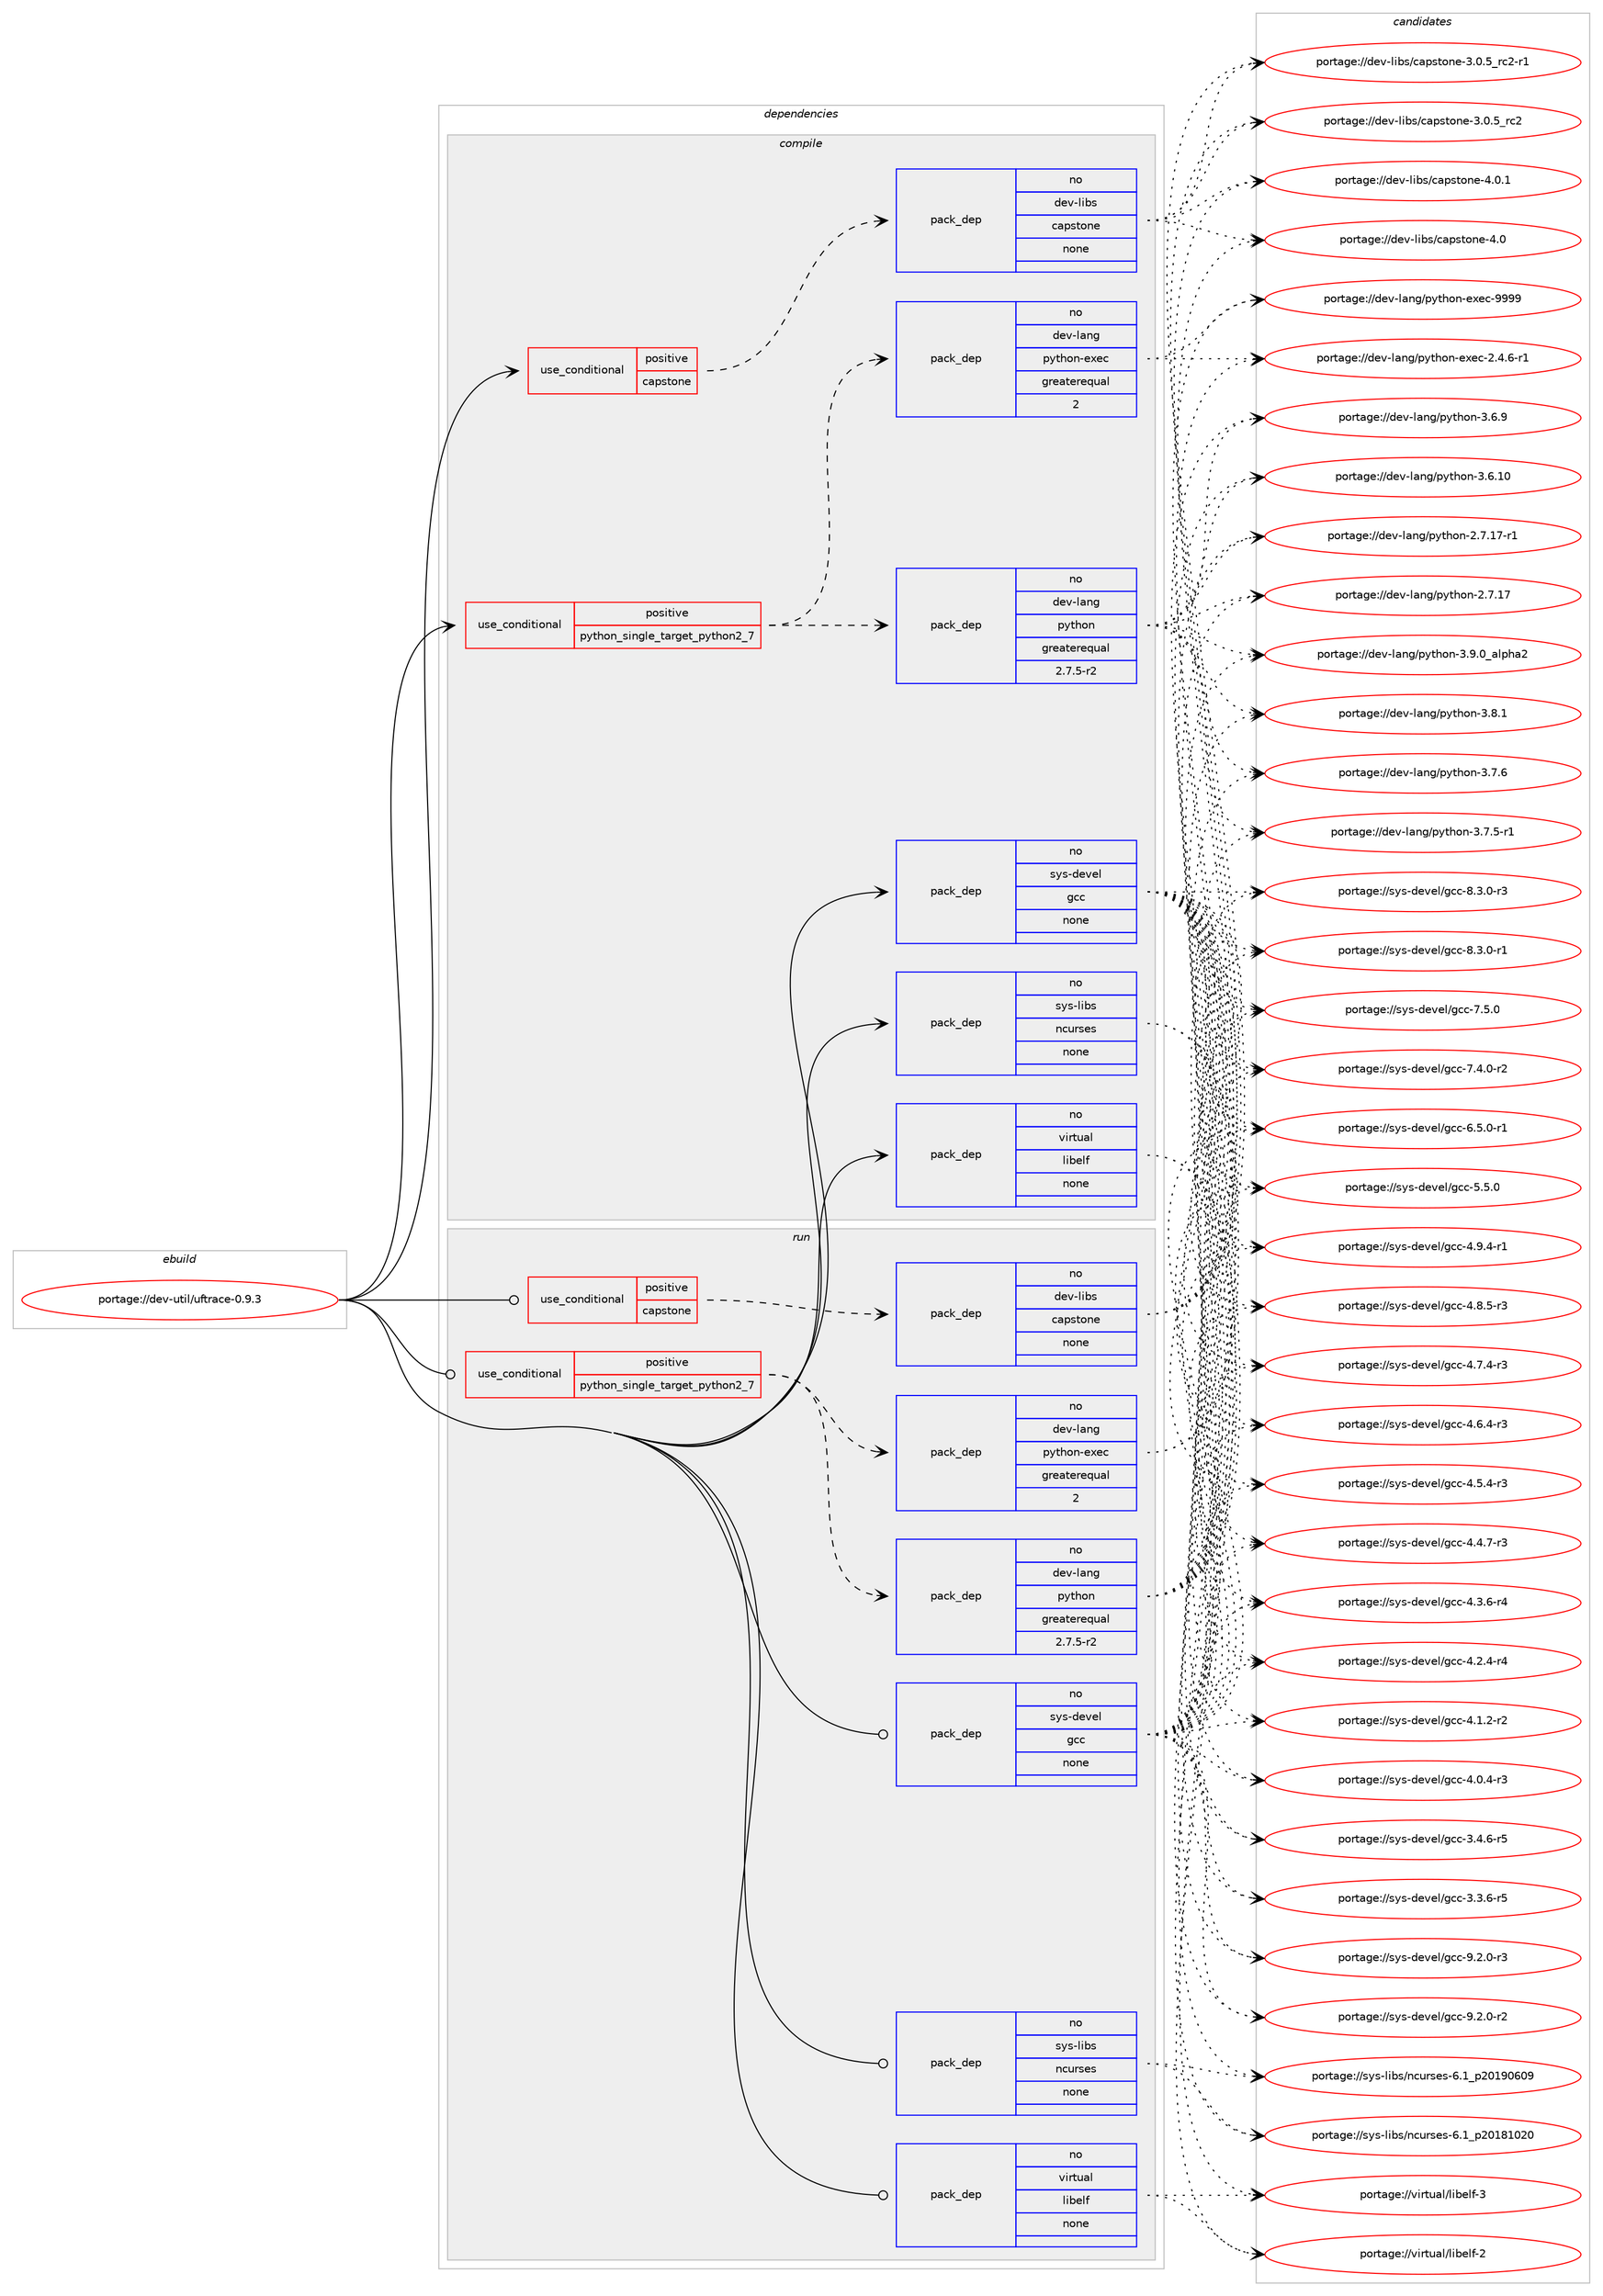 digraph prolog {

# *************
# Graph options
# *************

newrank=true;
concentrate=true;
compound=true;
graph [rankdir=LR,fontname=Helvetica,fontsize=10,ranksep=1.5];#, ranksep=2.5, nodesep=0.2];
edge  [arrowhead=vee];
node  [fontname=Helvetica,fontsize=10];

# **********
# The ebuild
# **********

subgraph cluster_leftcol {
color=gray;
label=<<i>ebuild</i>>;
id [label="portage://dev-util/uftrace-0.9.3", color=red, width=4, href="../dev-util/uftrace-0.9.3.svg"];
}

# ****************
# The dependencies
# ****************

subgraph cluster_midcol {
color=gray;
label=<<i>dependencies</i>>;
subgraph cluster_compile {
fillcolor="#eeeeee";
style=filled;
label=<<i>compile</i>>;
subgraph cond61438 {
dependency296762 [label=<<TABLE BORDER="0" CELLBORDER="1" CELLSPACING="0" CELLPADDING="4"><TR><TD ROWSPAN="3" CELLPADDING="10">use_conditional</TD></TR><TR><TD>positive</TD></TR><TR><TD>capstone</TD></TR></TABLE>>, shape=none, color=red];
subgraph pack230744 {
dependency296763 [label=<<TABLE BORDER="0" CELLBORDER="1" CELLSPACING="0" CELLPADDING="4" WIDTH="220"><TR><TD ROWSPAN="6" CELLPADDING="30">pack_dep</TD></TR><TR><TD WIDTH="110">no</TD></TR><TR><TD>dev-libs</TD></TR><TR><TD>capstone</TD></TR><TR><TD>none</TD></TR><TR><TD></TD></TR></TABLE>>, shape=none, color=blue];
}
dependency296762:e -> dependency296763:w [weight=20,style="dashed",arrowhead="vee"];
}
id:e -> dependency296762:w [weight=20,style="solid",arrowhead="vee"];
subgraph cond61439 {
dependency296764 [label=<<TABLE BORDER="0" CELLBORDER="1" CELLSPACING="0" CELLPADDING="4"><TR><TD ROWSPAN="3" CELLPADDING="10">use_conditional</TD></TR><TR><TD>positive</TD></TR><TR><TD>python_single_target_python2_7</TD></TR></TABLE>>, shape=none, color=red];
subgraph pack230745 {
dependency296765 [label=<<TABLE BORDER="0" CELLBORDER="1" CELLSPACING="0" CELLPADDING="4" WIDTH="220"><TR><TD ROWSPAN="6" CELLPADDING="30">pack_dep</TD></TR><TR><TD WIDTH="110">no</TD></TR><TR><TD>dev-lang</TD></TR><TR><TD>python</TD></TR><TR><TD>greaterequal</TD></TR><TR><TD>2.7.5-r2</TD></TR></TABLE>>, shape=none, color=blue];
}
dependency296764:e -> dependency296765:w [weight=20,style="dashed",arrowhead="vee"];
subgraph pack230746 {
dependency296766 [label=<<TABLE BORDER="0" CELLBORDER="1" CELLSPACING="0" CELLPADDING="4" WIDTH="220"><TR><TD ROWSPAN="6" CELLPADDING="30">pack_dep</TD></TR><TR><TD WIDTH="110">no</TD></TR><TR><TD>dev-lang</TD></TR><TR><TD>python-exec</TD></TR><TR><TD>greaterequal</TD></TR><TR><TD>2</TD></TR></TABLE>>, shape=none, color=blue];
}
dependency296764:e -> dependency296766:w [weight=20,style="dashed",arrowhead="vee"];
}
id:e -> dependency296764:w [weight=20,style="solid",arrowhead="vee"];
subgraph pack230747 {
dependency296767 [label=<<TABLE BORDER="0" CELLBORDER="1" CELLSPACING="0" CELLPADDING="4" WIDTH="220"><TR><TD ROWSPAN="6" CELLPADDING="30">pack_dep</TD></TR><TR><TD WIDTH="110">no</TD></TR><TR><TD>sys-devel</TD></TR><TR><TD>gcc</TD></TR><TR><TD>none</TD></TR><TR><TD></TD></TR></TABLE>>, shape=none, color=blue];
}
id:e -> dependency296767:w [weight=20,style="solid",arrowhead="vee"];
subgraph pack230748 {
dependency296768 [label=<<TABLE BORDER="0" CELLBORDER="1" CELLSPACING="0" CELLPADDING="4" WIDTH="220"><TR><TD ROWSPAN="6" CELLPADDING="30">pack_dep</TD></TR><TR><TD WIDTH="110">no</TD></TR><TR><TD>sys-libs</TD></TR><TR><TD>ncurses</TD></TR><TR><TD>none</TD></TR><TR><TD></TD></TR></TABLE>>, shape=none, color=blue];
}
id:e -> dependency296768:w [weight=20,style="solid",arrowhead="vee"];
subgraph pack230749 {
dependency296769 [label=<<TABLE BORDER="0" CELLBORDER="1" CELLSPACING="0" CELLPADDING="4" WIDTH="220"><TR><TD ROWSPAN="6" CELLPADDING="30">pack_dep</TD></TR><TR><TD WIDTH="110">no</TD></TR><TR><TD>virtual</TD></TR><TR><TD>libelf</TD></TR><TR><TD>none</TD></TR><TR><TD></TD></TR></TABLE>>, shape=none, color=blue];
}
id:e -> dependency296769:w [weight=20,style="solid",arrowhead="vee"];
}
subgraph cluster_compileandrun {
fillcolor="#eeeeee";
style=filled;
label=<<i>compile and run</i>>;
}
subgraph cluster_run {
fillcolor="#eeeeee";
style=filled;
label=<<i>run</i>>;
subgraph cond61440 {
dependency296770 [label=<<TABLE BORDER="0" CELLBORDER="1" CELLSPACING="0" CELLPADDING="4"><TR><TD ROWSPAN="3" CELLPADDING="10">use_conditional</TD></TR><TR><TD>positive</TD></TR><TR><TD>capstone</TD></TR></TABLE>>, shape=none, color=red];
subgraph pack230750 {
dependency296771 [label=<<TABLE BORDER="0" CELLBORDER="1" CELLSPACING="0" CELLPADDING="4" WIDTH="220"><TR><TD ROWSPAN="6" CELLPADDING="30">pack_dep</TD></TR><TR><TD WIDTH="110">no</TD></TR><TR><TD>dev-libs</TD></TR><TR><TD>capstone</TD></TR><TR><TD>none</TD></TR><TR><TD></TD></TR></TABLE>>, shape=none, color=blue];
}
dependency296770:e -> dependency296771:w [weight=20,style="dashed",arrowhead="vee"];
}
id:e -> dependency296770:w [weight=20,style="solid",arrowhead="odot"];
subgraph cond61441 {
dependency296772 [label=<<TABLE BORDER="0" CELLBORDER="1" CELLSPACING="0" CELLPADDING="4"><TR><TD ROWSPAN="3" CELLPADDING="10">use_conditional</TD></TR><TR><TD>positive</TD></TR><TR><TD>python_single_target_python2_7</TD></TR></TABLE>>, shape=none, color=red];
subgraph pack230751 {
dependency296773 [label=<<TABLE BORDER="0" CELLBORDER="1" CELLSPACING="0" CELLPADDING="4" WIDTH="220"><TR><TD ROWSPAN="6" CELLPADDING="30">pack_dep</TD></TR><TR><TD WIDTH="110">no</TD></TR><TR><TD>dev-lang</TD></TR><TR><TD>python</TD></TR><TR><TD>greaterequal</TD></TR><TR><TD>2.7.5-r2</TD></TR></TABLE>>, shape=none, color=blue];
}
dependency296772:e -> dependency296773:w [weight=20,style="dashed",arrowhead="vee"];
subgraph pack230752 {
dependency296774 [label=<<TABLE BORDER="0" CELLBORDER="1" CELLSPACING="0" CELLPADDING="4" WIDTH="220"><TR><TD ROWSPAN="6" CELLPADDING="30">pack_dep</TD></TR><TR><TD WIDTH="110">no</TD></TR><TR><TD>dev-lang</TD></TR><TR><TD>python-exec</TD></TR><TR><TD>greaterequal</TD></TR><TR><TD>2</TD></TR></TABLE>>, shape=none, color=blue];
}
dependency296772:e -> dependency296774:w [weight=20,style="dashed",arrowhead="vee"];
}
id:e -> dependency296772:w [weight=20,style="solid",arrowhead="odot"];
subgraph pack230753 {
dependency296775 [label=<<TABLE BORDER="0" CELLBORDER="1" CELLSPACING="0" CELLPADDING="4" WIDTH="220"><TR><TD ROWSPAN="6" CELLPADDING="30">pack_dep</TD></TR><TR><TD WIDTH="110">no</TD></TR><TR><TD>sys-devel</TD></TR><TR><TD>gcc</TD></TR><TR><TD>none</TD></TR><TR><TD></TD></TR></TABLE>>, shape=none, color=blue];
}
id:e -> dependency296775:w [weight=20,style="solid",arrowhead="odot"];
subgraph pack230754 {
dependency296776 [label=<<TABLE BORDER="0" CELLBORDER="1" CELLSPACING="0" CELLPADDING="4" WIDTH="220"><TR><TD ROWSPAN="6" CELLPADDING="30">pack_dep</TD></TR><TR><TD WIDTH="110">no</TD></TR><TR><TD>sys-libs</TD></TR><TR><TD>ncurses</TD></TR><TR><TD>none</TD></TR><TR><TD></TD></TR></TABLE>>, shape=none, color=blue];
}
id:e -> dependency296776:w [weight=20,style="solid",arrowhead="odot"];
subgraph pack230755 {
dependency296777 [label=<<TABLE BORDER="0" CELLBORDER="1" CELLSPACING="0" CELLPADDING="4" WIDTH="220"><TR><TD ROWSPAN="6" CELLPADDING="30">pack_dep</TD></TR><TR><TD WIDTH="110">no</TD></TR><TR><TD>virtual</TD></TR><TR><TD>libelf</TD></TR><TR><TD>none</TD></TR><TR><TD></TD></TR></TABLE>>, shape=none, color=blue];
}
id:e -> dependency296777:w [weight=20,style="solid",arrowhead="odot"];
}
}

# **************
# The candidates
# **************

subgraph cluster_choices {
rank=same;
color=gray;
label=<<i>candidates</i>>;

subgraph choice230744 {
color=black;
nodesep=1;
choice1001011184510810598115479997112115116111110101455246484649 [label="portage://dev-libs/capstone-4.0.1", color=red, width=4,href="../dev-libs/capstone-4.0.1.svg"];
choice100101118451081059811547999711211511611111010145524648 [label="portage://dev-libs/capstone-4.0", color=red, width=4,href="../dev-libs/capstone-4.0.svg"];
choice10010111845108105981154799971121151161111101014551464846539511499504511449 [label="portage://dev-libs/capstone-3.0.5_rc2-r1", color=red, width=4,href="../dev-libs/capstone-3.0.5_rc2-r1.svg"];
choice1001011184510810598115479997112115116111110101455146484653951149950 [label="portage://dev-libs/capstone-3.0.5_rc2", color=red, width=4,href="../dev-libs/capstone-3.0.5_rc2.svg"];
dependency296763:e -> choice1001011184510810598115479997112115116111110101455246484649:w [style=dotted,weight="100"];
dependency296763:e -> choice100101118451081059811547999711211511611111010145524648:w [style=dotted,weight="100"];
dependency296763:e -> choice10010111845108105981154799971121151161111101014551464846539511499504511449:w [style=dotted,weight="100"];
dependency296763:e -> choice1001011184510810598115479997112115116111110101455146484653951149950:w [style=dotted,weight="100"];
}
subgraph choice230745 {
color=black;
nodesep=1;
choice10010111845108971101034711212111610411111045514657464895971081121049750 [label="portage://dev-lang/python-3.9.0_alpha2", color=red, width=4,href="../dev-lang/python-3.9.0_alpha2.svg"];
choice100101118451089711010347112121116104111110455146564649 [label="portage://dev-lang/python-3.8.1", color=red, width=4,href="../dev-lang/python-3.8.1.svg"];
choice100101118451089711010347112121116104111110455146554654 [label="portage://dev-lang/python-3.7.6", color=red, width=4,href="../dev-lang/python-3.7.6.svg"];
choice1001011184510897110103471121211161041111104551465546534511449 [label="portage://dev-lang/python-3.7.5-r1", color=red, width=4,href="../dev-lang/python-3.7.5-r1.svg"];
choice100101118451089711010347112121116104111110455146544657 [label="portage://dev-lang/python-3.6.9", color=red, width=4,href="../dev-lang/python-3.6.9.svg"];
choice10010111845108971101034711212111610411111045514654464948 [label="portage://dev-lang/python-3.6.10", color=red, width=4,href="../dev-lang/python-3.6.10.svg"];
choice100101118451089711010347112121116104111110455046554649554511449 [label="portage://dev-lang/python-2.7.17-r1", color=red, width=4,href="../dev-lang/python-2.7.17-r1.svg"];
choice10010111845108971101034711212111610411111045504655464955 [label="portage://dev-lang/python-2.7.17", color=red, width=4,href="../dev-lang/python-2.7.17.svg"];
dependency296765:e -> choice10010111845108971101034711212111610411111045514657464895971081121049750:w [style=dotted,weight="100"];
dependency296765:e -> choice100101118451089711010347112121116104111110455146564649:w [style=dotted,weight="100"];
dependency296765:e -> choice100101118451089711010347112121116104111110455146554654:w [style=dotted,weight="100"];
dependency296765:e -> choice1001011184510897110103471121211161041111104551465546534511449:w [style=dotted,weight="100"];
dependency296765:e -> choice100101118451089711010347112121116104111110455146544657:w [style=dotted,weight="100"];
dependency296765:e -> choice10010111845108971101034711212111610411111045514654464948:w [style=dotted,weight="100"];
dependency296765:e -> choice100101118451089711010347112121116104111110455046554649554511449:w [style=dotted,weight="100"];
dependency296765:e -> choice10010111845108971101034711212111610411111045504655464955:w [style=dotted,weight="100"];
}
subgraph choice230746 {
color=black;
nodesep=1;
choice10010111845108971101034711212111610411111045101120101994557575757 [label="portage://dev-lang/python-exec-9999", color=red, width=4,href="../dev-lang/python-exec-9999.svg"];
choice10010111845108971101034711212111610411111045101120101994550465246544511449 [label="portage://dev-lang/python-exec-2.4.6-r1", color=red, width=4,href="../dev-lang/python-exec-2.4.6-r1.svg"];
dependency296766:e -> choice10010111845108971101034711212111610411111045101120101994557575757:w [style=dotted,weight="100"];
dependency296766:e -> choice10010111845108971101034711212111610411111045101120101994550465246544511449:w [style=dotted,weight="100"];
}
subgraph choice230747 {
color=black;
nodesep=1;
choice115121115451001011181011084710399994557465046484511451 [label="portage://sys-devel/gcc-9.2.0-r3", color=red, width=4,href="../sys-devel/gcc-9.2.0-r3.svg"];
choice115121115451001011181011084710399994557465046484511450 [label="portage://sys-devel/gcc-9.2.0-r2", color=red, width=4,href="../sys-devel/gcc-9.2.0-r2.svg"];
choice115121115451001011181011084710399994556465146484511451 [label="portage://sys-devel/gcc-8.3.0-r3", color=red, width=4,href="../sys-devel/gcc-8.3.0-r3.svg"];
choice115121115451001011181011084710399994556465146484511449 [label="portage://sys-devel/gcc-8.3.0-r1", color=red, width=4,href="../sys-devel/gcc-8.3.0-r1.svg"];
choice11512111545100101118101108471039999455546534648 [label="portage://sys-devel/gcc-7.5.0", color=red, width=4,href="../sys-devel/gcc-7.5.0.svg"];
choice115121115451001011181011084710399994555465246484511450 [label="portage://sys-devel/gcc-7.4.0-r2", color=red, width=4,href="../sys-devel/gcc-7.4.0-r2.svg"];
choice115121115451001011181011084710399994554465346484511449 [label="portage://sys-devel/gcc-6.5.0-r1", color=red, width=4,href="../sys-devel/gcc-6.5.0-r1.svg"];
choice11512111545100101118101108471039999455346534648 [label="portage://sys-devel/gcc-5.5.0", color=red, width=4,href="../sys-devel/gcc-5.5.0.svg"];
choice115121115451001011181011084710399994552465746524511449 [label="portage://sys-devel/gcc-4.9.4-r1", color=red, width=4,href="../sys-devel/gcc-4.9.4-r1.svg"];
choice115121115451001011181011084710399994552465646534511451 [label="portage://sys-devel/gcc-4.8.5-r3", color=red, width=4,href="../sys-devel/gcc-4.8.5-r3.svg"];
choice115121115451001011181011084710399994552465546524511451 [label="portage://sys-devel/gcc-4.7.4-r3", color=red, width=4,href="../sys-devel/gcc-4.7.4-r3.svg"];
choice115121115451001011181011084710399994552465446524511451 [label="portage://sys-devel/gcc-4.6.4-r3", color=red, width=4,href="../sys-devel/gcc-4.6.4-r3.svg"];
choice115121115451001011181011084710399994552465346524511451 [label="portage://sys-devel/gcc-4.5.4-r3", color=red, width=4,href="../sys-devel/gcc-4.5.4-r3.svg"];
choice115121115451001011181011084710399994552465246554511451 [label="portage://sys-devel/gcc-4.4.7-r3", color=red, width=4,href="../sys-devel/gcc-4.4.7-r3.svg"];
choice115121115451001011181011084710399994552465146544511452 [label="portage://sys-devel/gcc-4.3.6-r4", color=red, width=4,href="../sys-devel/gcc-4.3.6-r4.svg"];
choice115121115451001011181011084710399994552465046524511452 [label="portage://sys-devel/gcc-4.2.4-r4", color=red, width=4,href="../sys-devel/gcc-4.2.4-r4.svg"];
choice115121115451001011181011084710399994552464946504511450 [label="portage://sys-devel/gcc-4.1.2-r2", color=red, width=4,href="../sys-devel/gcc-4.1.2-r2.svg"];
choice115121115451001011181011084710399994552464846524511451 [label="portage://sys-devel/gcc-4.0.4-r3", color=red, width=4,href="../sys-devel/gcc-4.0.4-r3.svg"];
choice115121115451001011181011084710399994551465246544511453 [label="portage://sys-devel/gcc-3.4.6-r5", color=red, width=4,href="../sys-devel/gcc-3.4.6-r5.svg"];
choice115121115451001011181011084710399994551465146544511453 [label="portage://sys-devel/gcc-3.3.6-r5", color=red, width=4,href="../sys-devel/gcc-3.3.6-r5.svg"];
dependency296767:e -> choice115121115451001011181011084710399994557465046484511451:w [style=dotted,weight="100"];
dependency296767:e -> choice115121115451001011181011084710399994557465046484511450:w [style=dotted,weight="100"];
dependency296767:e -> choice115121115451001011181011084710399994556465146484511451:w [style=dotted,weight="100"];
dependency296767:e -> choice115121115451001011181011084710399994556465146484511449:w [style=dotted,weight="100"];
dependency296767:e -> choice11512111545100101118101108471039999455546534648:w [style=dotted,weight="100"];
dependency296767:e -> choice115121115451001011181011084710399994555465246484511450:w [style=dotted,weight="100"];
dependency296767:e -> choice115121115451001011181011084710399994554465346484511449:w [style=dotted,weight="100"];
dependency296767:e -> choice11512111545100101118101108471039999455346534648:w [style=dotted,weight="100"];
dependency296767:e -> choice115121115451001011181011084710399994552465746524511449:w [style=dotted,weight="100"];
dependency296767:e -> choice115121115451001011181011084710399994552465646534511451:w [style=dotted,weight="100"];
dependency296767:e -> choice115121115451001011181011084710399994552465546524511451:w [style=dotted,weight="100"];
dependency296767:e -> choice115121115451001011181011084710399994552465446524511451:w [style=dotted,weight="100"];
dependency296767:e -> choice115121115451001011181011084710399994552465346524511451:w [style=dotted,weight="100"];
dependency296767:e -> choice115121115451001011181011084710399994552465246554511451:w [style=dotted,weight="100"];
dependency296767:e -> choice115121115451001011181011084710399994552465146544511452:w [style=dotted,weight="100"];
dependency296767:e -> choice115121115451001011181011084710399994552465046524511452:w [style=dotted,weight="100"];
dependency296767:e -> choice115121115451001011181011084710399994552464946504511450:w [style=dotted,weight="100"];
dependency296767:e -> choice115121115451001011181011084710399994552464846524511451:w [style=dotted,weight="100"];
dependency296767:e -> choice115121115451001011181011084710399994551465246544511453:w [style=dotted,weight="100"];
dependency296767:e -> choice115121115451001011181011084710399994551465146544511453:w [style=dotted,weight="100"];
}
subgraph choice230748 {
color=black;
nodesep=1;
choice1151211154510810598115471109911711411510111545544649951125048495748544857 [label="portage://sys-libs/ncurses-6.1_p20190609", color=red, width=4,href="../sys-libs/ncurses-6.1_p20190609.svg"];
choice1151211154510810598115471109911711411510111545544649951125048495649485048 [label="portage://sys-libs/ncurses-6.1_p20181020", color=red, width=4,href="../sys-libs/ncurses-6.1_p20181020.svg"];
dependency296768:e -> choice1151211154510810598115471109911711411510111545544649951125048495748544857:w [style=dotted,weight="100"];
dependency296768:e -> choice1151211154510810598115471109911711411510111545544649951125048495649485048:w [style=dotted,weight="100"];
}
subgraph choice230749 {
color=black;
nodesep=1;
choice1181051141161179710847108105981011081024551 [label="portage://virtual/libelf-3", color=red, width=4,href="../virtual/libelf-3.svg"];
choice1181051141161179710847108105981011081024550 [label="portage://virtual/libelf-2", color=red, width=4,href="../virtual/libelf-2.svg"];
dependency296769:e -> choice1181051141161179710847108105981011081024551:w [style=dotted,weight="100"];
dependency296769:e -> choice1181051141161179710847108105981011081024550:w [style=dotted,weight="100"];
}
subgraph choice230750 {
color=black;
nodesep=1;
choice1001011184510810598115479997112115116111110101455246484649 [label="portage://dev-libs/capstone-4.0.1", color=red, width=4,href="../dev-libs/capstone-4.0.1.svg"];
choice100101118451081059811547999711211511611111010145524648 [label="portage://dev-libs/capstone-4.0", color=red, width=4,href="../dev-libs/capstone-4.0.svg"];
choice10010111845108105981154799971121151161111101014551464846539511499504511449 [label="portage://dev-libs/capstone-3.0.5_rc2-r1", color=red, width=4,href="../dev-libs/capstone-3.0.5_rc2-r1.svg"];
choice1001011184510810598115479997112115116111110101455146484653951149950 [label="portage://dev-libs/capstone-3.0.5_rc2", color=red, width=4,href="../dev-libs/capstone-3.0.5_rc2.svg"];
dependency296771:e -> choice1001011184510810598115479997112115116111110101455246484649:w [style=dotted,weight="100"];
dependency296771:e -> choice100101118451081059811547999711211511611111010145524648:w [style=dotted,weight="100"];
dependency296771:e -> choice10010111845108105981154799971121151161111101014551464846539511499504511449:w [style=dotted,weight="100"];
dependency296771:e -> choice1001011184510810598115479997112115116111110101455146484653951149950:w [style=dotted,weight="100"];
}
subgraph choice230751 {
color=black;
nodesep=1;
choice10010111845108971101034711212111610411111045514657464895971081121049750 [label="portage://dev-lang/python-3.9.0_alpha2", color=red, width=4,href="../dev-lang/python-3.9.0_alpha2.svg"];
choice100101118451089711010347112121116104111110455146564649 [label="portage://dev-lang/python-3.8.1", color=red, width=4,href="../dev-lang/python-3.8.1.svg"];
choice100101118451089711010347112121116104111110455146554654 [label="portage://dev-lang/python-3.7.6", color=red, width=4,href="../dev-lang/python-3.7.6.svg"];
choice1001011184510897110103471121211161041111104551465546534511449 [label="portage://dev-lang/python-3.7.5-r1", color=red, width=4,href="../dev-lang/python-3.7.5-r1.svg"];
choice100101118451089711010347112121116104111110455146544657 [label="portage://dev-lang/python-3.6.9", color=red, width=4,href="../dev-lang/python-3.6.9.svg"];
choice10010111845108971101034711212111610411111045514654464948 [label="portage://dev-lang/python-3.6.10", color=red, width=4,href="../dev-lang/python-3.6.10.svg"];
choice100101118451089711010347112121116104111110455046554649554511449 [label="portage://dev-lang/python-2.7.17-r1", color=red, width=4,href="../dev-lang/python-2.7.17-r1.svg"];
choice10010111845108971101034711212111610411111045504655464955 [label="portage://dev-lang/python-2.7.17", color=red, width=4,href="../dev-lang/python-2.7.17.svg"];
dependency296773:e -> choice10010111845108971101034711212111610411111045514657464895971081121049750:w [style=dotted,weight="100"];
dependency296773:e -> choice100101118451089711010347112121116104111110455146564649:w [style=dotted,weight="100"];
dependency296773:e -> choice100101118451089711010347112121116104111110455146554654:w [style=dotted,weight="100"];
dependency296773:e -> choice1001011184510897110103471121211161041111104551465546534511449:w [style=dotted,weight="100"];
dependency296773:e -> choice100101118451089711010347112121116104111110455146544657:w [style=dotted,weight="100"];
dependency296773:e -> choice10010111845108971101034711212111610411111045514654464948:w [style=dotted,weight="100"];
dependency296773:e -> choice100101118451089711010347112121116104111110455046554649554511449:w [style=dotted,weight="100"];
dependency296773:e -> choice10010111845108971101034711212111610411111045504655464955:w [style=dotted,weight="100"];
}
subgraph choice230752 {
color=black;
nodesep=1;
choice10010111845108971101034711212111610411111045101120101994557575757 [label="portage://dev-lang/python-exec-9999", color=red, width=4,href="../dev-lang/python-exec-9999.svg"];
choice10010111845108971101034711212111610411111045101120101994550465246544511449 [label="portage://dev-lang/python-exec-2.4.6-r1", color=red, width=4,href="../dev-lang/python-exec-2.4.6-r1.svg"];
dependency296774:e -> choice10010111845108971101034711212111610411111045101120101994557575757:w [style=dotted,weight="100"];
dependency296774:e -> choice10010111845108971101034711212111610411111045101120101994550465246544511449:w [style=dotted,weight="100"];
}
subgraph choice230753 {
color=black;
nodesep=1;
choice115121115451001011181011084710399994557465046484511451 [label="portage://sys-devel/gcc-9.2.0-r3", color=red, width=4,href="../sys-devel/gcc-9.2.0-r3.svg"];
choice115121115451001011181011084710399994557465046484511450 [label="portage://sys-devel/gcc-9.2.0-r2", color=red, width=4,href="../sys-devel/gcc-9.2.0-r2.svg"];
choice115121115451001011181011084710399994556465146484511451 [label="portage://sys-devel/gcc-8.3.0-r3", color=red, width=4,href="../sys-devel/gcc-8.3.0-r3.svg"];
choice115121115451001011181011084710399994556465146484511449 [label="portage://sys-devel/gcc-8.3.0-r1", color=red, width=4,href="../sys-devel/gcc-8.3.0-r1.svg"];
choice11512111545100101118101108471039999455546534648 [label="portage://sys-devel/gcc-7.5.0", color=red, width=4,href="../sys-devel/gcc-7.5.0.svg"];
choice115121115451001011181011084710399994555465246484511450 [label="portage://sys-devel/gcc-7.4.0-r2", color=red, width=4,href="../sys-devel/gcc-7.4.0-r2.svg"];
choice115121115451001011181011084710399994554465346484511449 [label="portage://sys-devel/gcc-6.5.0-r1", color=red, width=4,href="../sys-devel/gcc-6.5.0-r1.svg"];
choice11512111545100101118101108471039999455346534648 [label="portage://sys-devel/gcc-5.5.0", color=red, width=4,href="../sys-devel/gcc-5.5.0.svg"];
choice115121115451001011181011084710399994552465746524511449 [label="portage://sys-devel/gcc-4.9.4-r1", color=red, width=4,href="../sys-devel/gcc-4.9.4-r1.svg"];
choice115121115451001011181011084710399994552465646534511451 [label="portage://sys-devel/gcc-4.8.5-r3", color=red, width=4,href="../sys-devel/gcc-4.8.5-r3.svg"];
choice115121115451001011181011084710399994552465546524511451 [label="portage://sys-devel/gcc-4.7.4-r3", color=red, width=4,href="../sys-devel/gcc-4.7.4-r3.svg"];
choice115121115451001011181011084710399994552465446524511451 [label="portage://sys-devel/gcc-4.6.4-r3", color=red, width=4,href="../sys-devel/gcc-4.6.4-r3.svg"];
choice115121115451001011181011084710399994552465346524511451 [label="portage://sys-devel/gcc-4.5.4-r3", color=red, width=4,href="../sys-devel/gcc-4.5.4-r3.svg"];
choice115121115451001011181011084710399994552465246554511451 [label="portage://sys-devel/gcc-4.4.7-r3", color=red, width=4,href="../sys-devel/gcc-4.4.7-r3.svg"];
choice115121115451001011181011084710399994552465146544511452 [label="portage://sys-devel/gcc-4.3.6-r4", color=red, width=4,href="../sys-devel/gcc-4.3.6-r4.svg"];
choice115121115451001011181011084710399994552465046524511452 [label="portage://sys-devel/gcc-4.2.4-r4", color=red, width=4,href="../sys-devel/gcc-4.2.4-r4.svg"];
choice115121115451001011181011084710399994552464946504511450 [label="portage://sys-devel/gcc-4.1.2-r2", color=red, width=4,href="../sys-devel/gcc-4.1.2-r2.svg"];
choice115121115451001011181011084710399994552464846524511451 [label="portage://sys-devel/gcc-4.0.4-r3", color=red, width=4,href="../sys-devel/gcc-4.0.4-r3.svg"];
choice115121115451001011181011084710399994551465246544511453 [label="portage://sys-devel/gcc-3.4.6-r5", color=red, width=4,href="../sys-devel/gcc-3.4.6-r5.svg"];
choice115121115451001011181011084710399994551465146544511453 [label="portage://sys-devel/gcc-3.3.6-r5", color=red, width=4,href="../sys-devel/gcc-3.3.6-r5.svg"];
dependency296775:e -> choice115121115451001011181011084710399994557465046484511451:w [style=dotted,weight="100"];
dependency296775:e -> choice115121115451001011181011084710399994557465046484511450:w [style=dotted,weight="100"];
dependency296775:e -> choice115121115451001011181011084710399994556465146484511451:w [style=dotted,weight="100"];
dependency296775:e -> choice115121115451001011181011084710399994556465146484511449:w [style=dotted,weight="100"];
dependency296775:e -> choice11512111545100101118101108471039999455546534648:w [style=dotted,weight="100"];
dependency296775:e -> choice115121115451001011181011084710399994555465246484511450:w [style=dotted,weight="100"];
dependency296775:e -> choice115121115451001011181011084710399994554465346484511449:w [style=dotted,weight="100"];
dependency296775:e -> choice11512111545100101118101108471039999455346534648:w [style=dotted,weight="100"];
dependency296775:e -> choice115121115451001011181011084710399994552465746524511449:w [style=dotted,weight="100"];
dependency296775:e -> choice115121115451001011181011084710399994552465646534511451:w [style=dotted,weight="100"];
dependency296775:e -> choice115121115451001011181011084710399994552465546524511451:w [style=dotted,weight="100"];
dependency296775:e -> choice115121115451001011181011084710399994552465446524511451:w [style=dotted,weight="100"];
dependency296775:e -> choice115121115451001011181011084710399994552465346524511451:w [style=dotted,weight="100"];
dependency296775:e -> choice115121115451001011181011084710399994552465246554511451:w [style=dotted,weight="100"];
dependency296775:e -> choice115121115451001011181011084710399994552465146544511452:w [style=dotted,weight="100"];
dependency296775:e -> choice115121115451001011181011084710399994552465046524511452:w [style=dotted,weight="100"];
dependency296775:e -> choice115121115451001011181011084710399994552464946504511450:w [style=dotted,weight="100"];
dependency296775:e -> choice115121115451001011181011084710399994552464846524511451:w [style=dotted,weight="100"];
dependency296775:e -> choice115121115451001011181011084710399994551465246544511453:w [style=dotted,weight="100"];
dependency296775:e -> choice115121115451001011181011084710399994551465146544511453:w [style=dotted,weight="100"];
}
subgraph choice230754 {
color=black;
nodesep=1;
choice1151211154510810598115471109911711411510111545544649951125048495748544857 [label="portage://sys-libs/ncurses-6.1_p20190609", color=red, width=4,href="../sys-libs/ncurses-6.1_p20190609.svg"];
choice1151211154510810598115471109911711411510111545544649951125048495649485048 [label="portage://sys-libs/ncurses-6.1_p20181020", color=red, width=4,href="../sys-libs/ncurses-6.1_p20181020.svg"];
dependency296776:e -> choice1151211154510810598115471109911711411510111545544649951125048495748544857:w [style=dotted,weight="100"];
dependency296776:e -> choice1151211154510810598115471109911711411510111545544649951125048495649485048:w [style=dotted,weight="100"];
}
subgraph choice230755 {
color=black;
nodesep=1;
choice1181051141161179710847108105981011081024551 [label="portage://virtual/libelf-3", color=red, width=4,href="../virtual/libelf-3.svg"];
choice1181051141161179710847108105981011081024550 [label="portage://virtual/libelf-2", color=red, width=4,href="../virtual/libelf-2.svg"];
dependency296777:e -> choice1181051141161179710847108105981011081024551:w [style=dotted,weight="100"];
dependency296777:e -> choice1181051141161179710847108105981011081024550:w [style=dotted,weight="100"];
}
}

}
